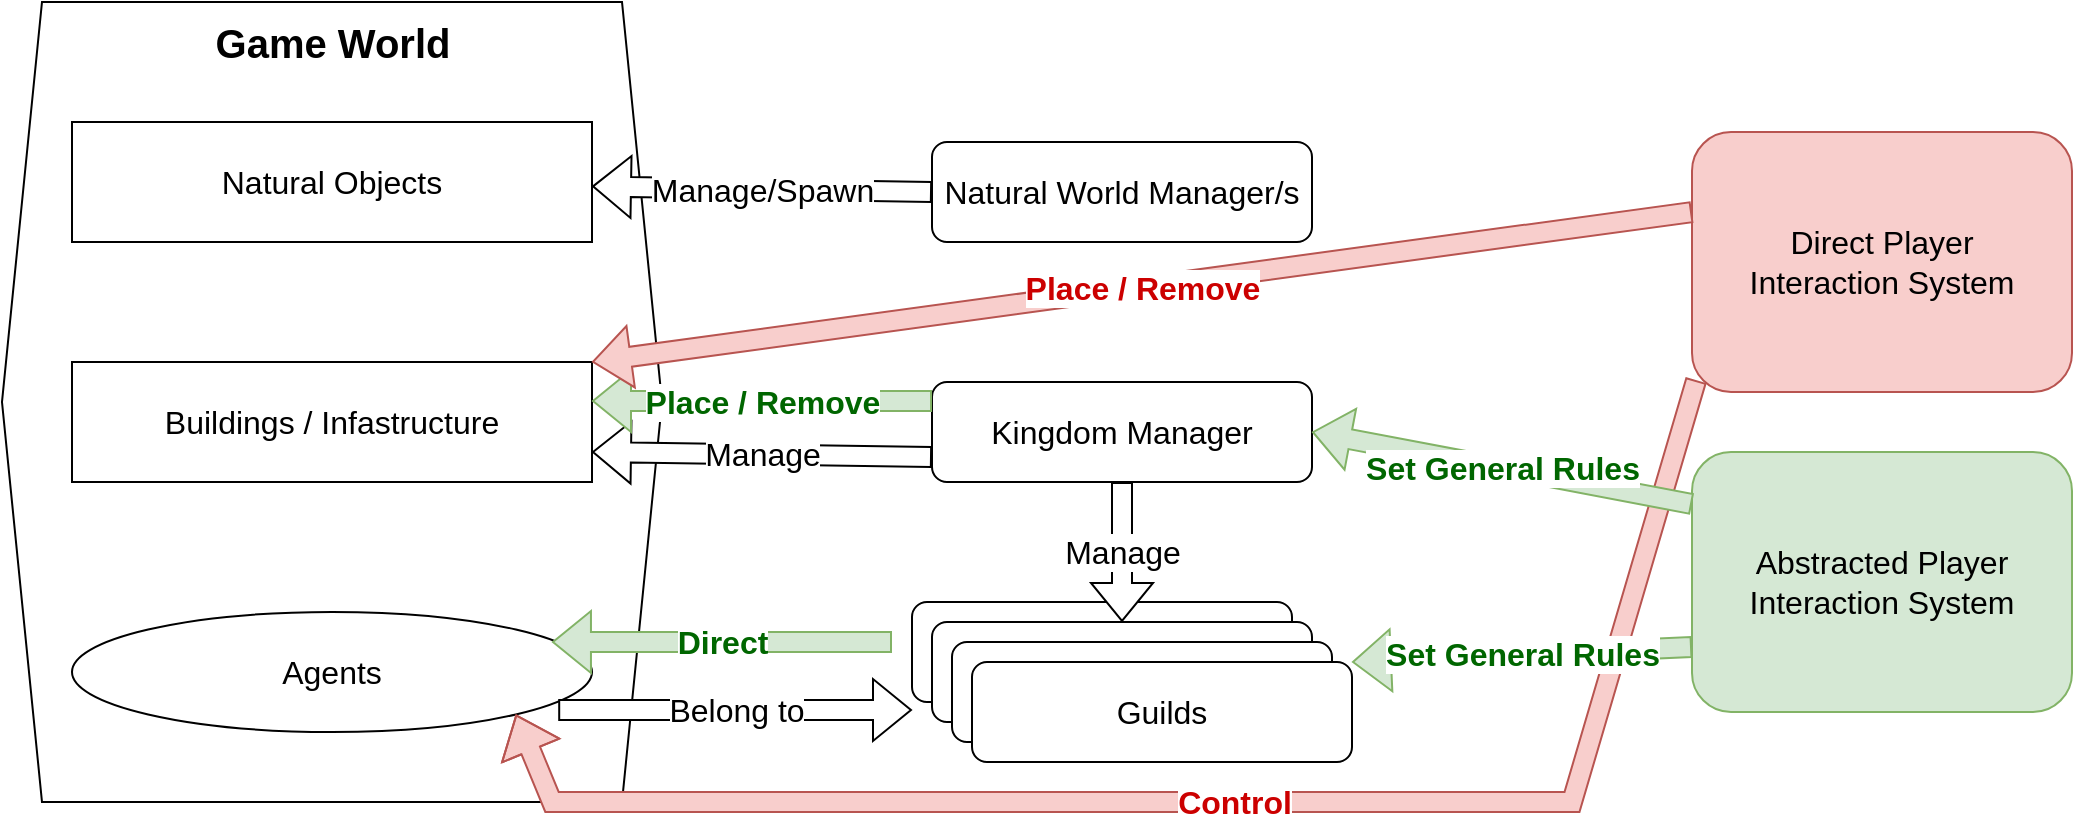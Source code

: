 <mxfile version="20.5.3" type="device"><diagram id="3TVVzbVKP_LLF0X-9uA5" name="Page-1"><mxGraphModel dx="1422" dy="780" grid="1" gridSize="10" guides="1" tooltips="1" connect="1" arrows="1" fold="1" page="1" pageScale="1" pageWidth="1169" pageHeight="827" math="0" shadow="0"><root><mxCell id="0"/><mxCell id="1" parent="0"/><mxCell id="bXAold7sp55Yl6HFL09J-19" value="" style="shape=hexagon;perimeter=hexagonPerimeter2;whiteSpace=wrap;html=1;fixedSize=1;fontSize=16;fillColor=none;" vertex="1" parent="1"><mxGeometry x="25" y="20" width="330" height="400" as="geometry"/></mxCell><mxCell id="bXAold7sp55Yl6HFL09J-4" value="Natural World Manager/s" style="rounded=1;whiteSpace=wrap;html=1;fontSize=16;" vertex="1" parent="1"><mxGeometry x="490" y="90" width="190" height="50" as="geometry"/></mxCell><mxCell id="bXAold7sp55Yl6HFL09J-6" value="Guilds" style="rounded=1;whiteSpace=wrap;html=1;fontSize=16;" vertex="1" parent="1"><mxGeometry x="480" y="320" width="190" height="50" as="geometry"/></mxCell><mxCell id="bXAold7sp55Yl6HFL09J-11" value="Natural Objects" style="rounded=0;whiteSpace=wrap;html=1;fontSize=16;" vertex="1" parent="1"><mxGeometry x="60" y="80" width="260" height="60" as="geometry"/></mxCell><mxCell id="bXAold7sp55Yl6HFL09J-12" value="Buildings / Infastructure" style="rounded=0;whiteSpace=wrap;html=1;fontSize=16;" vertex="1" parent="1"><mxGeometry x="60" y="200" width="260" height="60" as="geometry"/></mxCell><mxCell id="bXAold7sp55Yl6HFL09J-13" value="Agents" style="ellipse;whiteSpace=wrap;html=1;fontSize=16;" vertex="1" parent="1"><mxGeometry x="60" y="325" width="260" height="60" as="geometry"/></mxCell><mxCell id="bXAold7sp55Yl6HFL09J-14" value="Kingdom Manager" style="rounded=1;whiteSpace=wrap;html=1;fontSize=16;" vertex="1" parent="1"><mxGeometry x="490" y="210" width="190" height="50" as="geometry"/></mxCell><mxCell id="bXAold7sp55Yl6HFL09J-45" value="" style="edgeStyle=orthogonalEdgeStyle;rounded=0;orthogonalLoop=1;jettySize=auto;html=1;fontSize=16;fillColor=default;" edge="1" parent="1" source="bXAold7sp55Yl6HFL09J-15" target="bXAold7sp55Yl6HFL09J-14"><mxGeometry relative="1" as="geometry"/></mxCell><mxCell id="bXAold7sp55Yl6HFL09J-15" value="Guilds" style="rounded=1;whiteSpace=wrap;html=1;fontSize=16;" vertex="1" parent="1"><mxGeometry x="490" y="330" width="190" height="50" as="geometry"/></mxCell><mxCell id="bXAold7sp55Yl6HFL09J-16" value="Guilds" style="rounded=1;whiteSpace=wrap;html=1;fontSize=16;" vertex="1" parent="1"><mxGeometry x="500" y="340" width="190" height="50" as="geometry"/></mxCell><mxCell id="bXAold7sp55Yl6HFL09J-17" value="Guilds" style="rounded=1;whiteSpace=wrap;html=1;fontSize=16;" vertex="1" parent="1"><mxGeometry x="510" y="350" width="190" height="50" as="geometry"/></mxCell><mxCell id="bXAold7sp55Yl6HFL09J-18" value="Manage/Spawn" style="shape=flexArrow;endArrow=classic;html=1;rounded=0;fontSize=16;exitX=0;exitY=0.5;exitDx=0;exitDy=0;fillColor=default;" edge="1" parent="1" source="bXAold7sp55Yl6HFL09J-4" target="bXAold7sp55Yl6HFL09J-11"><mxGeometry width="50" height="50" relative="1" as="geometry"><mxPoint x="430" y="110" as="sourcePoint"/><mxPoint x="370" y="70" as="targetPoint"/></mxGeometry></mxCell><mxCell id="bXAold7sp55Yl6HFL09J-20" value="Game World" style="text;strokeColor=none;fillColor=none;html=1;fontSize=20;fontStyle=1;verticalAlign=middle;align=center;" vertex="1" parent="1"><mxGeometry x="140" y="20" width="100" height="40" as="geometry"/></mxCell><mxCell id="bXAold7sp55Yl6HFL09J-22" value="Belong to" style="shape=flexArrow;endArrow=classic;html=1;rounded=0;fontSize=16;exitX=0.935;exitY=0.817;exitDx=0;exitDy=0;fillColor=default;exitPerimeter=0;" edge="1" parent="1" source="bXAold7sp55Yl6HFL09J-13"><mxGeometry width="50" height="50" relative="1" as="geometry"><mxPoint x="390" y="345" as="sourcePoint"/><mxPoint x="480" y="374" as="targetPoint"/></mxGeometry></mxCell><mxCell id="bXAold7sp55Yl6HFL09J-21" value="Manage" style="shape=flexArrow;endArrow=classic;html=1;rounded=0;fontSize=16;exitX=0;exitY=0.75;exitDx=0;exitDy=0;fillColor=default;entryX=1;entryY=0.75;entryDx=0;entryDy=0;" edge="1" parent="1" source="bXAold7sp55Yl6HFL09J-14" target="bXAold7sp55Yl6HFL09J-12"><mxGeometry width="50" height="50" relative="1" as="geometry"><mxPoint x="460" y="145" as="sourcePoint"/><mxPoint x="330" y="142.5" as="targetPoint"/></mxGeometry></mxCell><mxCell id="bXAold7sp55Yl6HFL09J-44" value="Manage" style="shape=flexArrow;endArrow=classic;html=1;rounded=0;fontSize=16;fillColor=default;exitX=0.5;exitY=1;exitDx=0;exitDy=0;entryX=0.5;entryY=0;entryDx=0;entryDy=0;" edge="1" parent="1" source="bXAold7sp55Yl6HFL09J-14" target="bXAold7sp55Yl6HFL09J-15"><mxGeometry width="50" height="50" relative="1" as="geometry"><mxPoint x="740" y="280" as="sourcePoint"/><mxPoint x="590" y="320" as="targetPoint"/></mxGeometry></mxCell><mxCell id="bXAold7sp55Yl6HFL09J-46" value="Direct" style="shape=flexArrow;endArrow=classic;html=1;rounded=0;fontSize=16;fillColor=#d5e8d4;entryX=0.923;entryY=0.25;entryDx=0;entryDy=0;entryPerimeter=0;strokeColor=#82b366;fontColor=#006600;fontStyle=1" edge="1" parent="1" target="bXAold7sp55Yl6HFL09J-13"><mxGeometry width="50" height="50" relative="1" as="geometry"><mxPoint x="470" y="340" as="sourcePoint"/><mxPoint x="580" y="280" as="targetPoint"/></mxGeometry></mxCell><mxCell id="bXAold7sp55Yl6HFL09J-47" value="Place / Remove" style="shape=flexArrow;endArrow=classic;html=1;rounded=0;fontSize=16;fillColor=#d5e8d4;entryX=0.923;entryY=0.25;entryDx=0;entryDy=0;entryPerimeter=0;strokeColor=#82b366;fontColor=#006600;fontStyle=1" edge="1" parent="1"><mxGeometry width="50" height="50" relative="1" as="geometry"><mxPoint x="490.02" y="219.5" as="sourcePoint"/><mxPoint x="320" y="219.5" as="targetPoint"/></mxGeometry></mxCell><mxCell id="bXAold7sp55Yl6HFL09J-48" value="&lt;div&gt;Abstracted Player&lt;/div&gt;&lt;div&gt;Interaction System&lt;br&gt;&lt;/div&gt;" style="rounded=1;whiteSpace=wrap;html=1;fontSize=16;fillColor=#d5e8d4;strokeColor=#82b366;" vertex="1" parent="1"><mxGeometry x="870" y="245" width="190" height="130" as="geometry"/></mxCell><mxCell id="bXAold7sp55Yl6HFL09J-49" value="&lt;div&gt;Direct Player&lt;/div&gt;&lt;div&gt;Interaction System&lt;br&gt;&lt;/div&gt;" style="rounded=1;whiteSpace=wrap;html=1;fontSize=16;fillColor=#f8cecc;strokeColor=#b85450;" vertex="1" parent="1"><mxGeometry x="870" y="85" width="190" height="130" as="geometry"/></mxCell><mxCell id="bXAold7sp55Yl6HFL09J-53" value="Control" style="shape=flexArrow;endArrow=classic;html=1;rounded=0;fontSize=16;fillColor=#f8cecc;strokeColor=#b85450;fontColor=#CC0000;fontStyle=1;exitX=0.011;exitY=0.954;exitDx=0;exitDy=0;exitPerimeter=0;entryX=1;entryY=1;entryDx=0;entryDy=0;" edge="1" parent="1" source="bXAold7sp55Yl6HFL09J-49" target="bXAold7sp55Yl6HFL09J-13"><mxGeometry width="50" height="50" relative="1" as="geometry"><mxPoint x="880" y="135.04" as="sourcePoint"/><mxPoint x="270" y="390" as="targetPoint"/><Array as="points"><mxPoint x="810" y="420"/><mxPoint x="300" y="420"/></Array></mxGeometry></mxCell><mxCell id="bXAold7sp55Yl6HFL09J-50" value="Set General Rules" style="shape=flexArrow;endArrow=classic;html=1;rounded=0;fontSize=16;fillColor=#d5e8d4;entryX=1;entryY=0.5;entryDx=0;entryDy=0;strokeColor=#82b366;fontColor=#006600;fontStyle=1;exitX=0;exitY=0.2;exitDx=0;exitDy=0;exitPerimeter=0;" edge="1" parent="1" source="bXAold7sp55Yl6HFL09J-48" target="bXAold7sp55Yl6HFL09J-14"><mxGeometry width="50" height="50" relative="1" as="geometry"><mxPoint x="820.02" y="280" as="sourcePoint"/><mxPoint x="650" y="280" as="targetPoint"/></mxGeometry></mxCell><mxCell id="bXAold7sp55Yl6HFL09J-51" value="Set General Rules" style="shape=flexArrow;endArrow=classic;html=1;rounded=0;fontSize=16;fillColor=#d5e8d4;entryX=1;entryY=0;entryDx=0;entryDy=0;strokeColor=#82b366;fontColor=#006600;fontStyle=1;exitX=0;exitY=0.75;exitDx=0;exitDy=0;" edge="1" parent="1" source="bXAold7sp55Yl6HFL09J-48" target="bXAold7sp55Yl6HFL09J-17"><mxGeometry width="50" height="50" relative="1" as="geometry"><mxPoint x="880" y="281" as="sourcePoint"/><mxPoint x="690" y="245" as="targetPoint"/></mxGeometry></mxCell><mxCell id="bXAold7sp55Yl6HFL09J-52" value="Place / Remove" style="shape=flexArrow;endArrow=classic;html=1;rounded=0;fontSize=16;fillColor=#f8cecc;entryX=1;entryY=0;entryDx=0;entryDy=0;strokeColor=#b85450;fontColor=#CC0000;fontStyle=1;exitX=0;exitY=0.308;exitDx=0;exitDy=0;exitPerimeter=0;" edge="1" parent="1" source="bXAold7sp55Yl6HFL09J-49" target="bXAold7sp55Yl6HFL09J-12"><mxGeometry width="50" height="50" relative="1" as="geometry"><mxPoint x="580.02" y="170" as="sourcePoint"/><mxPoint x="410" y="170" as="targetPoint"/></mxGeometry></mxCell></root></mxGraphModel></diagram></mxfile>